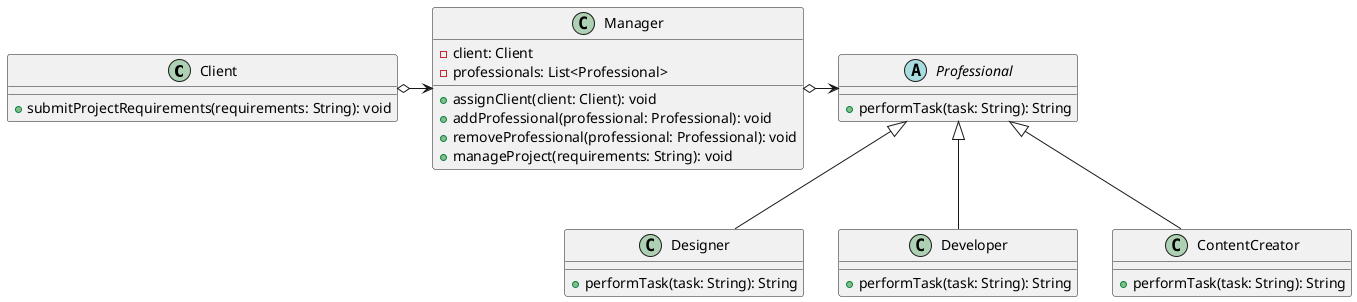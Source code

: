 @startuml

'class for the client
class Client {
    +submitProjectRequirements(requirements: String): void
}

'abstract class for the professionals'
abstract class Professional {
    +performTask(task: String): String
}

'class for design professional'
class Designer extends Professional {
    +performTask(task: String): String
}

'class for development professional'
class Developer extends Professional {
    +performTask(task: String): String
}

'class for content professional'
class ContentCreator extends Professional {
    +performTask(task: String): String
}

'class for the freelancer'
class Manager {
    -client: Client
    -professionals: List<Professional>
    +assignClient(client: Client): void
    +addProfessional(professional: Professional): void
    +removeProfessional(professional: Professional): void
    +manageProject(requirements: String): void
}

'associations'
Client o-> Manager
Manager o-> Professional


@enduml